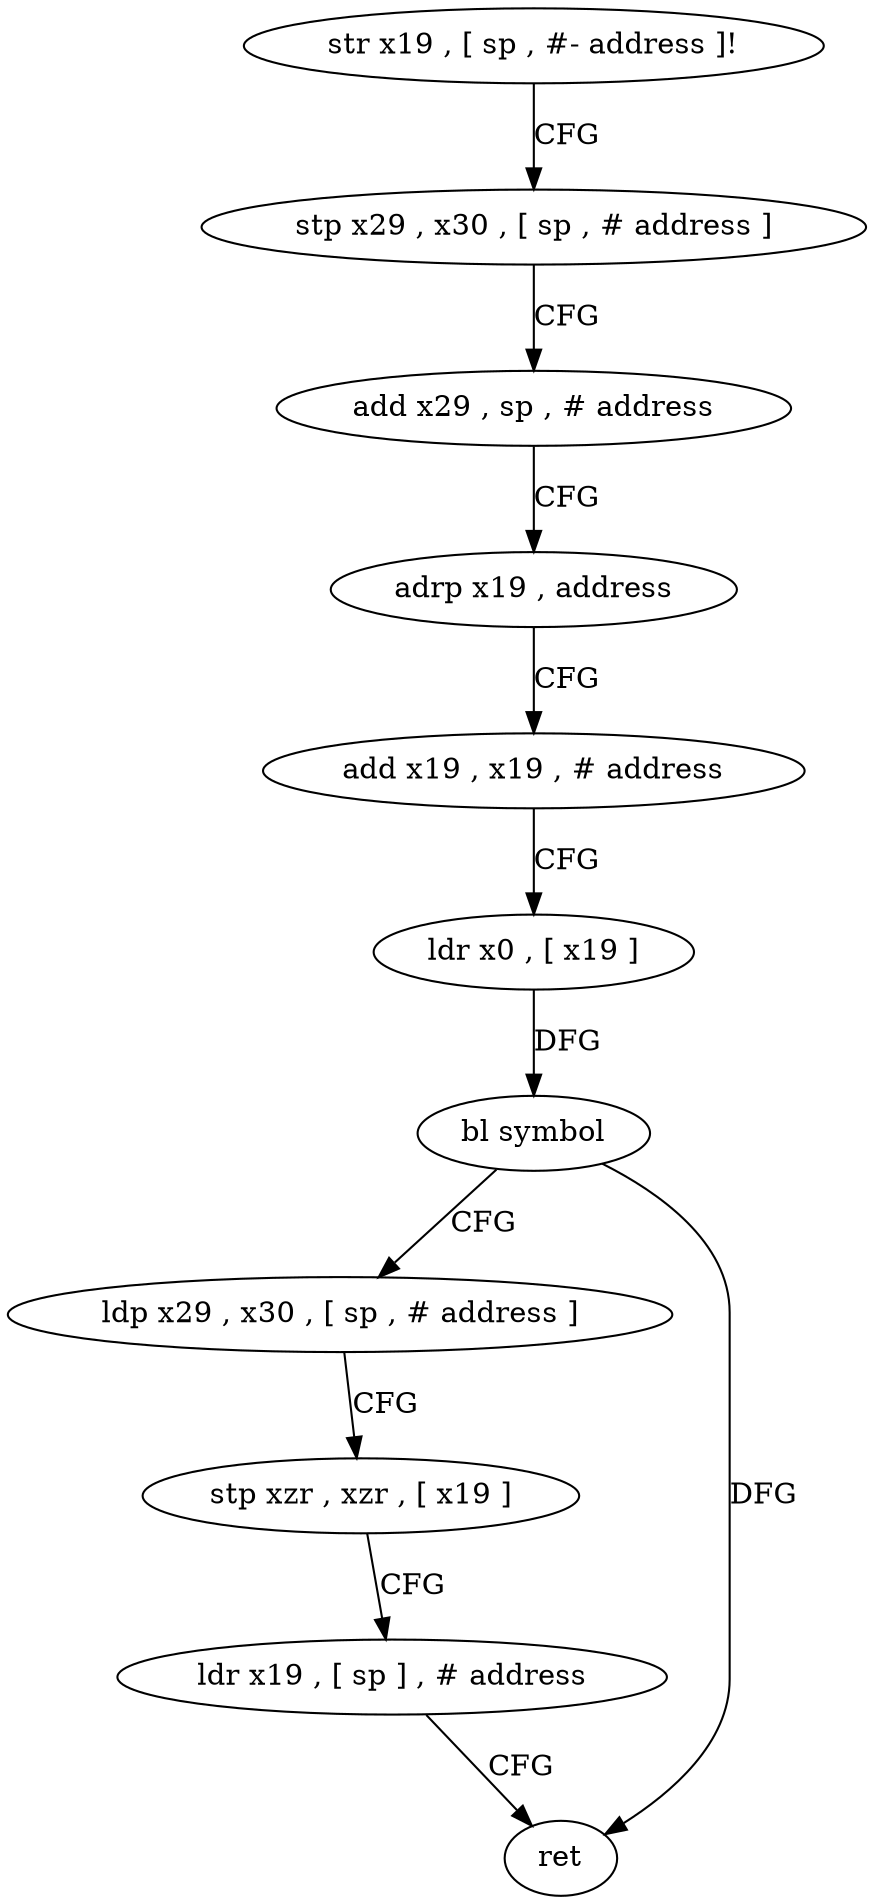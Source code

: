 digraph "func" {
"4265404" [label = "str x19 , [ sp , #- address ]!" ]
"4265408" [label = "stp x29 , x30 , [ sp , # address ]" ]
"4265412" [label = "add x29 , sp , # address" ]
"4265416" [label = "adrp x19 , address" ]
"4265420" [label = "add x19 , x19 , # address" ]
"4265424" [label = "ldr x0 , [ x19 ]" ]
"4265428" [label = "bl symbol" ]
"4265432" [label = "ldp x29 , x30 , [ sp , # address ]" ]
"4265436" [label = "stp xzr , xzr , [ x19 ]" ]
"4265440" [label = "ldr x19 , [ sp ] , # address" ]
"4265444" [label = "ret" ]
"4265404" -> "4265408" [ label = "CFG" ]
"4265408" -> "4265412" [ label = "CFG" ]
"4265412" -> "4265416" [ label = "CFG" ]
"4265416" -> "4265420" [ label = "CFG" ]
"4265420" -> "4265424" [ label = "CFG" ]
"4265424" -> "4265428" [ label = "DFG" ]
"4265428" -> "4265432" [ label = "CFG" ]
"4265428" -> "4265444" [ label = "DFG" ]
"4265432" -> "4265436" [ label = "CFG" ]
"4265436" -> "4265440" [ label = "CFG" ]
"4265440" -> "4265444" [ label = "CFG" ]
}

